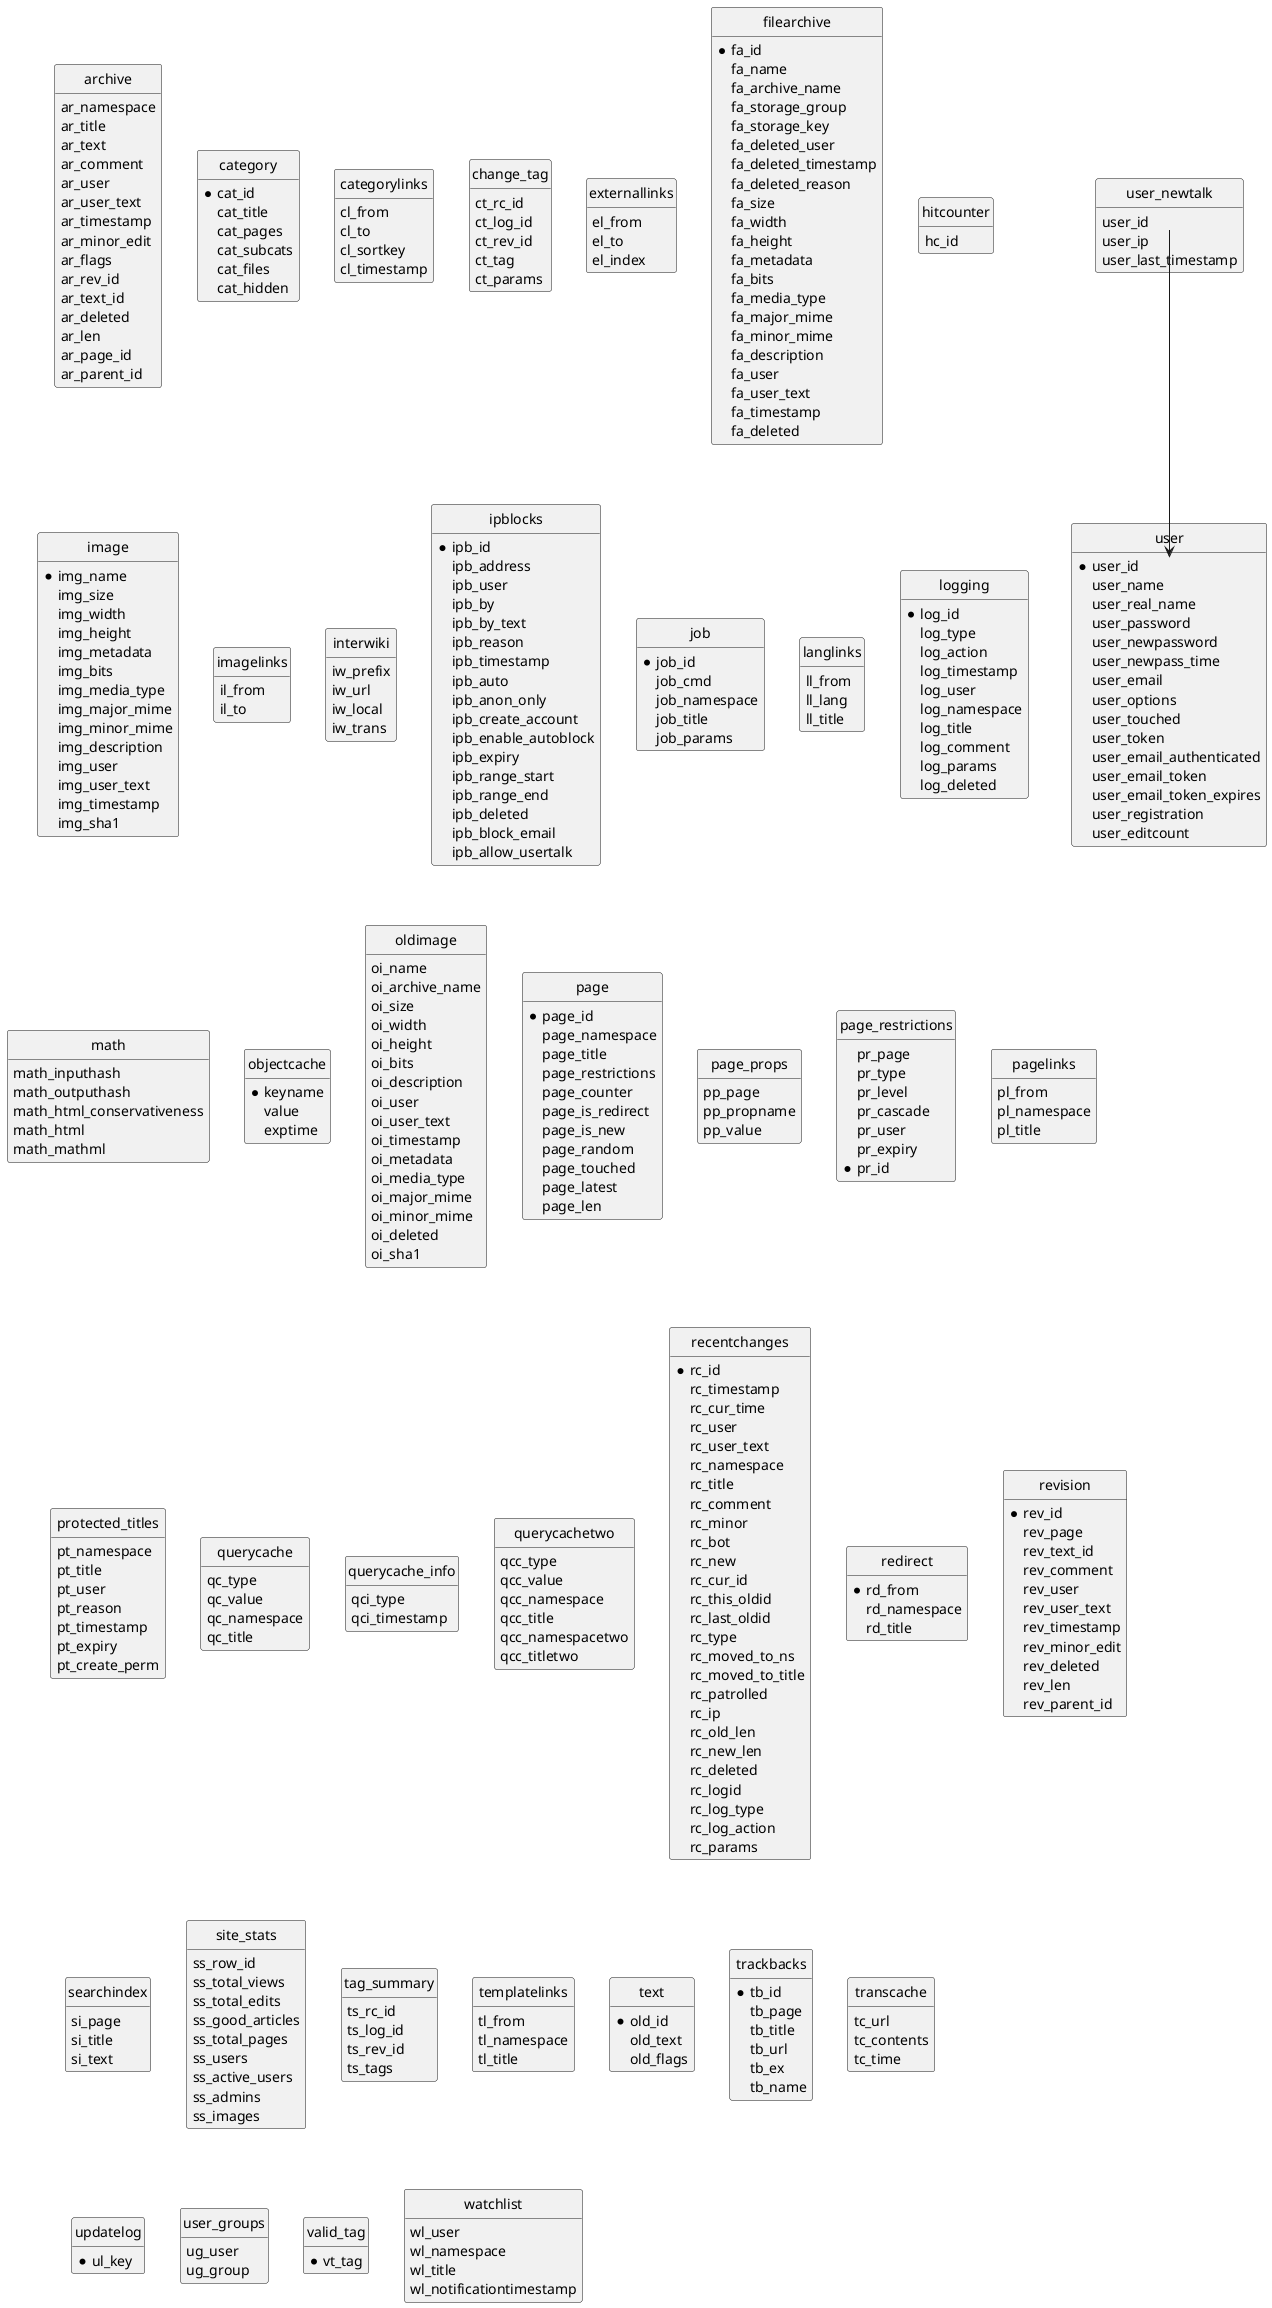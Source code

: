 @startuml

' hide the spot
hide circle
hide methods
hide stereotypes

' avoid problems with angled crows feet
skinparam linetype ortho

entity archive {
  ar_namespace
  ar_title
  ar_text
  ar_comment
  ar_user
  ar_user_text
  ar_timestamp
  ar_minor_edit
  ar_flags
  ar_rev_id
  ar_text_id
  ar_deleted
  ar_len
  ar_page_id
  ar_parent_id
}
entity category {
  *cat_id
  cat_title
  cat_pages
  cat_subcats
  cat_files
  cat_hidden
}
entity categorylinks {
  cl_from
  cl_to
  cl_sortkey
  cl_timestamp
}
entity change_tag {
  ct_rc_id
  ct_log_id
  ct_rev_id
  ct_tag
  ct_params
}
entity externallinks {
  el_from
  el_to
  el_index
}
entity filearchive {
  *fa_id
  fa_name
  fa_archive_name
  fa_storage_group
  fa_storage_key
  fa_deleted_user
  fa_deleted_timestamp
  fa_deleted_reason
  fa_size
  fa_width
  fa_height
  fa_metadata
  fa_bits
  fa_media_type
  fa_major_mime
  fa_minor_mime
  fa_description
  fa_user
  fa_user_text
  fa_timestamp
  fa_deleted
}
entity hitcounter {
  hc_id
}
entity image {
  *img_name
  img_size
  img_width
  img_height
  img_metadata
  img_bits
  img_media_type
  img_major_mime
  img_minor_mime
  img_description
  img_user
  img_user_text
  img_timestamp
  img_sha1
}
entity imagelinks {
  il_from
  il_to
}
entity interwiki {
  iw_prefix
  iw_url
  iw_local
  iw_trans
}
entity ipblocks {
  *ipb_id
  ipb_address
  ipb_user
  ipb_by
  ipb_by_text
  ipb_reason
  ipb_timestamp
  ipb_auto
  ipb_anon_only
  ipb_create_account
  ipb_enable_autoblock
  ipb_expiry
  ipb_range_start
  ipb_range_end
  ipb_deleted
  ipb_block_email
  ipb_allow_usertalk
}
entity job {
  *job_id
  job_cmd
  job_namespace
  job_title
  job_params
}
entity langlinks {
  ll_from
  ll_lang
  ll_title
}
entity logging {
  *log_id
  log_type
  log_action
  log_timestamp
  log_user
  log_namespace
  log_title
  log_comment
  log_params
  log_deleted
}
entity math {
  math_inputhash
  math_outputhash
  math_html_conservativeness
  math_html
  math_mathml
}
entity objectcache {
  *keyname
  value
  exptime
}
entity oldimage {
  oi_name
  oi_archive_name
  oi_size
  oi_width
  oi_height
  oi_bits
  oi_description
  oi_user
  oi_user_text
  oi_timestamp
  oi_metadata
  oi_media_type
  oi_major_mime
  oi_minor_mime
  oi_deleted
  oi_sha1
}
entity page {
  *page_id
  page_namespace
  page_title
  page_restrictions
  page_counter
  page_is_redirect
  page_is_new
  page_random
  page_touched
  page_latest
  page_len
}
entity page_props {
  pp_page
  pp_propname
  pp_value
}
entity page_restrictions {
  pr_page
  pr_type
  pr_level
  pr_cascade
  pr_user
  pr_expiry
  *pr_id
}
entity pagelinks {
  pl_from
  pl_namespace
  pl_title
}
entity protected_titles {
  pt_namespace
  pt_title
  pt_user
  pt_reason
  pt_timestamp
  pt_expiry
  pt_create_perm
}
entity querycache {
  qc_type
  qc_value
  qc_namespace
  qc_title
}
entity querycache_info {
  qci_type
  qci_timestamp
}
entity querycachetwo {
  qcc_type
  qcc_value
  qcc_namespace
  qcc_title
  qcc_namespacetwo
  qcc_titletwo
}
entity recentchanges {
  *rc_id
  rc_timestamp
  rc_cur_time
  rc_user
  rc_user_text
  rc_namespace
  rc_title
  rc_comment
  rc_minor
  rc_bot
  rc_new
  rc_cur_id
  rc_this_oldid
  rc_last_oldid
  rc_type
  rc_moved_to_ns
  rc_moved_to_title
  rc_patrolled
  rc_ip
  rc_old_len
  rc_new_len
  rc_deleted
  rc_logid
  rc_log_type
  rc_log_action
  rc_params
}
entity redirect {
  *rd_from
  rd_namespace
  rd_title
}
entity revision {
  *rev_id
  rev_page
  rev_text_id
  rev_comment
  rev_user
  rev_user_text
  rev_timestamp
  rev_minor_edit
  rev_deleted
  rev_len
  rev_parent_id
}
entity searchindex {
  si_page
  si_title
  si_text
}
entity site_stats {
  ss_row_id
  ss_total_views
  ss_total_edits
  ss_good_articles
  ss_total_pages
  ss_users
  ss_active_users
  ss_admins
  ss_images
}
entity tag_summary {
  ts_rc_id
  ts_log_id
  ts_rev_id
  ts_tags
}
entity templatelinks {
  tl_from
  tl_namespace
  tl_title
}
entity text {
  *old_id
  old_text
  old_flags
}
entity trackbacks {
  *tb_id
  tb_page
  tb_title
  tb_url
  tb_ex
  tb_name
}
entity transcache {
  tc_url
  tc_contents
  tc_time
}
entity updatelog {
  *ul_key
}
entity user {
  *user_id
  user_name
  user_real_name
  user_password
  user_newpassword
  user_newpass_time
  user_email
  user_options
  user_touched
  user_token
  user_email_authenticated
  user_email_token
  user_email_token_expires
  user_registration
  user_editcount
}
entity user_groups {
  ug_user
  ug_group
}
entity user_newtalk {
  user_id
  user_ip
  user_last_timestamp
}
entity valid_tag {
  *vt_tag
}
entity watchlist {
  wl_user
  wl_namespace
  wl_title
  wl_notificationtimestamp
}


user_newtalk::user_id --> user::user_id

@enduml
